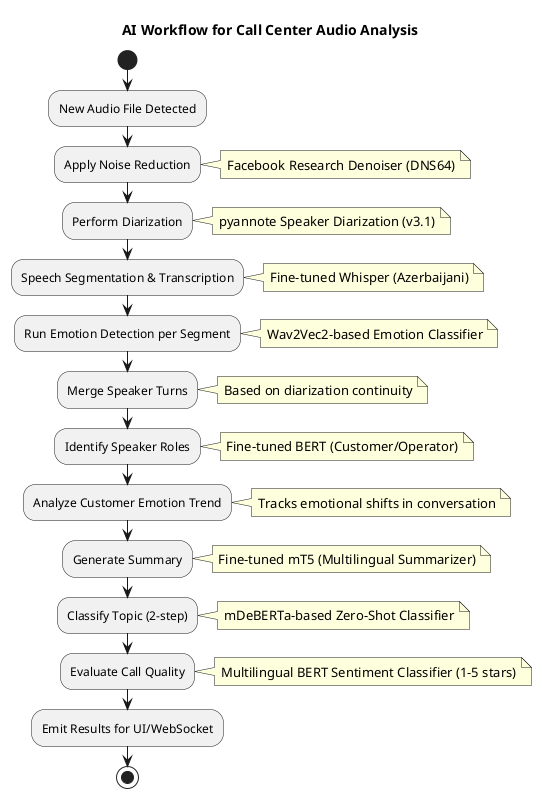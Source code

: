 @startuml
title AI Workflow for Call Center Audio Analysis

start

:New Audio File Detected;

:Apply Noise Reduction;
note right: Facebook Research Denoiser (DNS64)

:Perform Diarization;
note right: pyannote Speaker Diarization (v3.1)

:Speech Segmentation & Transcription;
note right: Fine-tuned Whisper (Azerbaijani)

:Run Emotion Detection per Segment;
note right: Wav2Vec2-based Emotion Classifier

:Merge Speaker Turns;
note right: Based on diarization continuity

:Identify Speaker Roles;
note right: Fine-tuned BERT (Customer/Operator)

:Analyze Customer Emotion Trend;
note right: Tracks emotional shifts in conversation

:Generate Summary;
note right: Fine-tuned mT5 (Multilingual Summarizer)

:Classify Topic (2-step);
note right: mDeBERTa-based Zero-Shot Classifier

:Evaluate Call Quality;
note right: Multilingual BERT Sentiment Classifier (1–5 stars)

:Emit Results for UI/WebSocket;

stop

@enduml